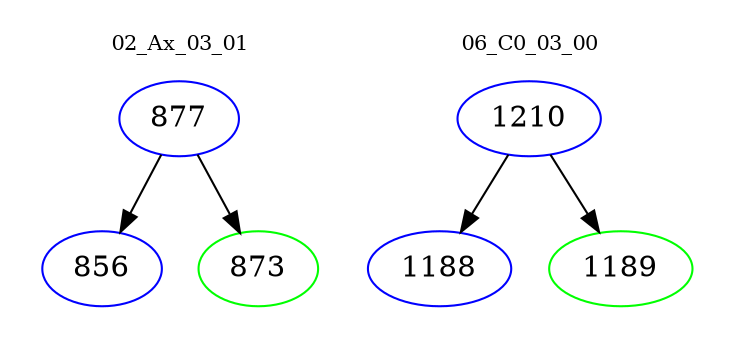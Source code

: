 digraph{
subgraph cluster_0 {
color = white
label = "02_Ax_03_01";
fontsize=10;
T0_877 [label="877", color="blue"]
T0_877 -> T0_856 [color="black"]
T0_856 [label="856", color="blue"]
T0_877 -> T0_873 [color="black"]
T0_873 [label="873", color="green"]
}
subgraph cluster_1 {
color = white
label = "06_C0_03_00";
fontsize=10;
T1_1210 [label="1210", color="blue"]
T1_1210 -> T1_1188 [color="black"]
T1_1188 [label="1188", color="blue"]
T1_1210 -> T1_1189 [color="black"]
T1_1189 [label="1189", color="green"]
}
}

